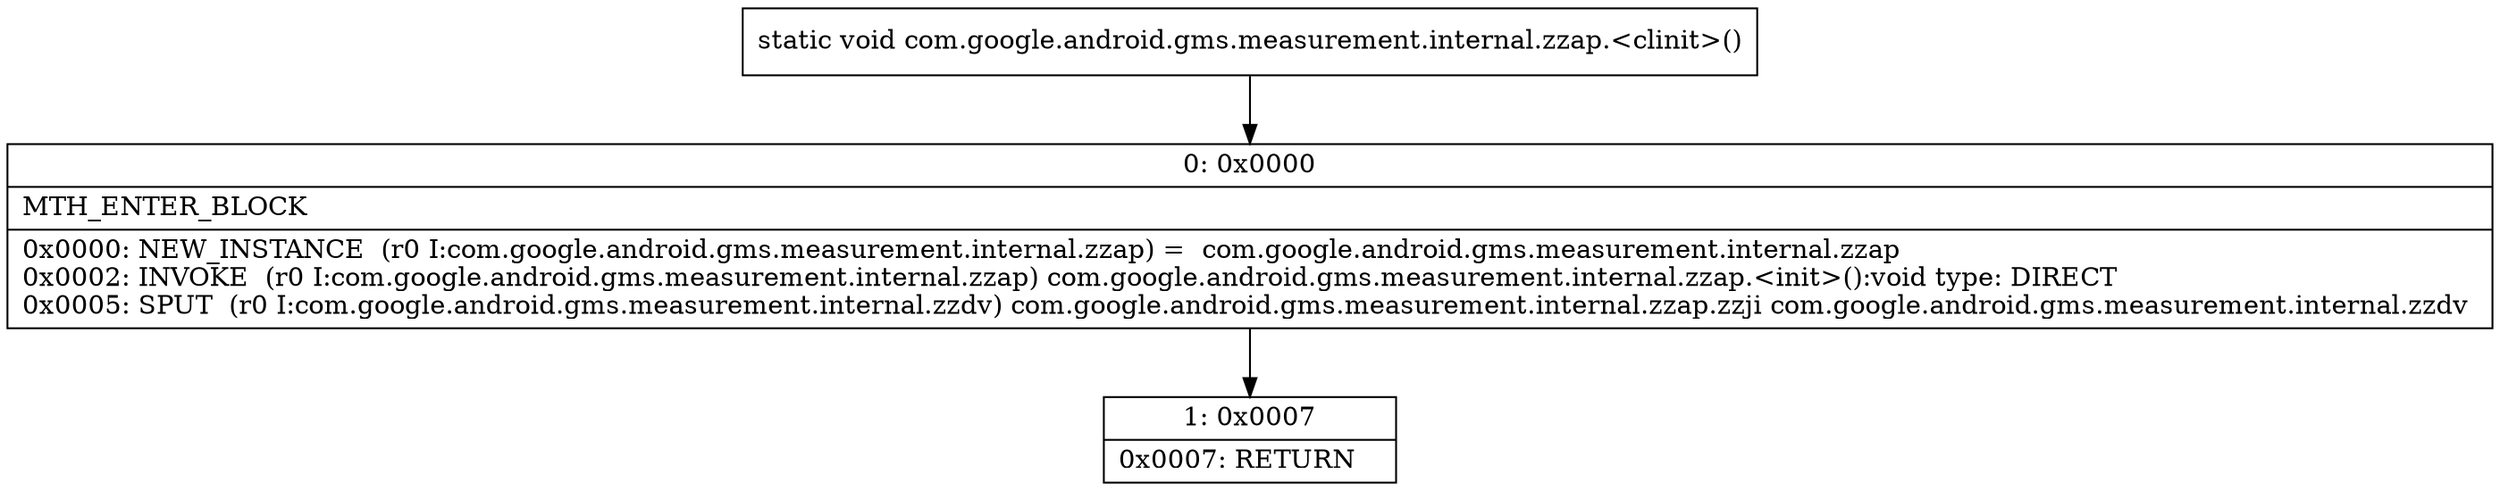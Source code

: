 digraph "CFG forcom.google.android.gms.measurement.internal.zzap.\<clinit\>()V" {
Node_0 [shape=record,label="{0\:\ 0x0000|MTH_ENTER_BLOCK\l|0x0000: NEW_INSTANCE  (r0 I:com.google.android.gms.measurement.internal.zzap) =  com.google.android.gms.measurement.internal.zzap \l0x0002: INVOKE  (r0 I:com.google.android.gms.measurement.internal.zzap) com.google.android.gms.measurement.internal.zzap.\<init\>():void type: DIRECT \l0x0005: SPUT  (r0 I:com.google.android.gms.measurement.internal.zzdv) com.google.android.gms.measurement.internal.zzap.zzji com.google.android.gms.measurement.internal.zzdv \l}"];
Node_1 [shape=record,label="{1\:\ 0x0007|0x0007: RETURN   \l}"];
MethodNode[shape=record,label="{static void com.google.android.gms.measurement.internal.zzap.\<clinit\>() }"];
MethodNode -> Node_0;
Node_0 -> Node_1;
}

